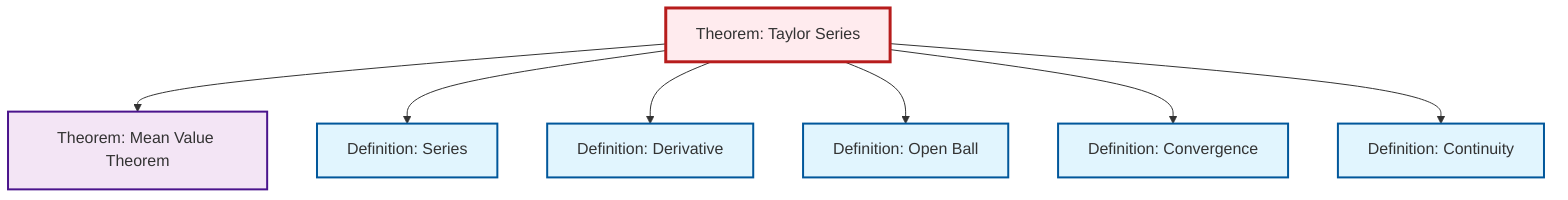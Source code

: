 graph TD
    classDef definition fill:#e1f5fe,stroke:#01579b,stroke-width:2px
    classDef theorem fill:#f3e5f5,stroke:#4a148c,stroke-width:2px
    classDef axiom fill:#fff3e0,stroke:#e65100,stroke-width:2px
    classDef example fill:#e8f5e9,stroke:#1b5e20,stroke-width:2px
    classDef current fill:#ffebee,stroke:#b71c1c,stroke-width:3px
    def-convergence["Definition: Convergence"]:::definition
    thm-taylor-series["Theorem: Taylor Series"]:::theorem
    def-series["Definition: Series"]:::definition
    thm-mean-value["Theorem: Mean Value Theorem"]:::theorem
    def-derivative["Definition: Derivative"]:::definition
    def-continuity["Definition: Continuity"]:::definition
    def-open-ball["Definition: Open Ball"]:::definition
    thm-taylor-series --> thm-mean-value
    thm-taylor-series --> def-series
    thm-taylor-series --> def-derivative
    thm-taylor-series --> def-open-ball
    thm-taylor-series --> def-convergence
    thm-taylor-series --> def-continuity
    class thm-taylor-series current